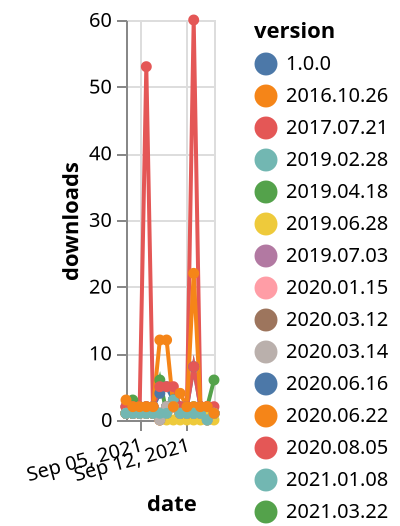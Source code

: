 {"$schema": "https://vega.github.io/schema/vega-lite/v5.json", "description": "A simple bar chart with embedded data.", "data": {"values": [{"date": "2021-09-03", "total": 520, "delta": 1, "version": "2021.03.22"}, {"date": "2021-09-04", "total": 523, "delta": 3, "version": "2021.03.22"}, {"date": "2021-09-05", "total": 524, "delta": 1, "version": "2021.03.22"}, {"date": "2021-09-06", "total": 525, "delta": 1, "version": "2021.03.22"}, {"date": "2021-09-07", "total": 527, "delta": 2, "version": "2021.03.22"}, {"date": "2021-09-08", "total": 533, "delta": 6, "version": "2021.03.22"}, {"date": "2021-09-09", "total": 534, "delta": 1, "version": "2021.03.22"}, {"date": "2021-09-10", "total": 537, "delta": 3, "version": "2021.03.22"}, {"date": "2021-09-11", "total": 538, "delta": 1, "version": "2021.03.22"}, {"date": "2021-09-12", "total": 539, "delta": 1, "version": "2021.03.22"}, {"date": "2021-09-13", "total": 541, "delta": 2, "version": "2021.03.22"}, {"date": "2021-09-14", "total": 542, "delta": 1, "version": "2021.03.22"}, {"date": "2021-09-15", "total": 544, "delta": 2, "version": "2021.03.22"}, {"date": "2021-09-16", "total": 550, "delta": 6, "version": "2021.03.22"}, {"date": "2021-09-03", "total": 170, "delta": 1, "version": "2020.06.16"}, {"date": "2021-09-04", "total": 171, "delta": 1, "version": "2020.06.16"}, {"date": "2021-09-05", "total": 172, "delta": 1, "version": "2020.06.16"}, {"date": "2021-09-06", "total": 173, "delta": 1, "version": "2020.06.16"}, {"date": "2021-09-07", "total": 174, "delta": 1, "version": "2020.06.16"}, {"date": "2021-09-08", "total": 175, "delta": 1, "version": "2020.06.16"}, {"date": "2021-09-09", "total": 177, "delta": 2, "version": "2020.06.16"}, {"date": "2021-09-10", "total": 179, "delta": 2, "version": "2020.06.16"}, {"date": "2021-09-11", "total": 180, "delta": 1, "version": "2020.06.16"}, {"date": "2021-09-12", "total": 181, "delta": 1, "version": "2020.06.16"}, {"date": "2021-09-13", "total": 182, "delta": 1, "version": "2020.06.16"}, {"date": "2021-09-14", "total": 183, "delta": 1, "version": "2020.06.16"}, {"date": "2021-09-15", "total": 184, "delta": 1, "version": "2020.06.16"}, {"date": "2021-09-16", "total": 185, "delta": 1, "version": "2020.06.16"}, {"date": "2021-09-03", "total": 219, "delta": 1, "version": "2020.01.15"}, {"date": "2021-09-04", "total": 220, "delta": 1, "version": "2020.01.15"}, {"date": "2021-09-05", "total": 221, "delta": 1, "version": "2020.01.15"}, {"date": "2021-09-06", "total": 222, "delta": 1, "version": "2020.01.15"}, {"date": "2021-09-07", "total": 223, "delta": 1, "version": "2020.01.15"}, {"date": "2021-09-08", "total": 223, "delta": 0, "version": "2020.01.15"}, {"date": "2021-09-09", "total": 224, "delta": 1, "version": "2020.01.15"}, {"date": "2021-09-10", "total": 226, "delta": 2, "version": "2020.01.15"}, {"date": "2021-09-11", "total": 227, "delta": 1, "version": "2020.01.15"}, {"date": "2021-09-12", "total": 228, "delta": 1, "version": "2020.01.15"}, {"date": "2021-09-13", "total": 229, "delta": 1, "version": "2020.01.15"}, {"date": "2021-09-14", "total": 230, "delta": 1, "version": "2020.01.15"}, {"date": "2021-09-15", "total": 230, "delta": 0, "version": "2020.01.15"}, {"date": "2021-09-16", "total": 231, "delta": 1, "version": "2020.01.15"}, {"date": "2021-09-03", "total": 272, "delta": 1, "version": "2019.07.03"}, {"date": "2021-09-04", "total": 273, "delta": 1, "version": "2019.07.03"}, {"date": "2021-09-05", "total": 274, "delta": 1, "version": "2019.07.03"}, {"date": "2021-09-06", "total": 275, "delta": 1, "version": "2019.07.03"}, {"date": "2021-09-07", "total": 276, "delta": 1, "version": "2019.07.03"}, {"date": "2021-09-08", "total": 277, "delta": 1, "version": "2019.07.03"}, {"date": "2021-09-09", "total": 278, "delta": 1, "version": "2019.07.03"}, {"date": "2021-09-10", "total": 280, "delta": 2, "version": "2019.07.03"}, {"date": "2021-09-11", "total": 281, "delta": 1, "version": "2019.07.03"}, {"date": "2021-09-12", "total": 282, "delta": 1, "version": "2019.07.03"}, {"date": "2021-09-13", "total": 283, "delta": 1, "version": "2019.07.03"}, {"date": "2021-09-14", "total": 284, "delta": 1, "version": "2019.07.03"}, {"date": "2021-09-15", "total": 285, "delta": 1, "version": "2019.07.03"}, {"date": "2021-09-16", "total": 286, "delta": 1, "version": "2019.07.03"}, {"date": "2021-09-03", "total": 3563, "delta": 2, "version": "1.0.0"}, {"date": "2021-09-04", "total": 3565, "delta": 2, "version": "1.0.0"}, {"date": "2021-09-05", "total": 3567, "delta": 2, "version": "1.0.0"}, {"date": "2021-09-06", "total": 3569, "delta": 2, "version": "1.0.0"}, {"date": "2021-09-07", "total": 3571, "delta": 2, "version": "1.0.0"}, {"date": "2021-09-08", "total": 3575, "delta": 4, "version": "1.0.0"}, {"date": "2021-09-09", "total": 3580, "delta": 5, "version": "1.0.0"}, {"date": "2021-09-10", "total": 3583, "delta": 3, "version": "1.0.0"}, {"date": "2021-09-11", "total": 3585, "delta": 2, "version": "1.0.0"}, {"date": "2021-09-12", "total": 3587, "delta": 2, "version": "1.0.0"}, {"date": "2021-09-13", "total": 3595, "delta": 8, "version": "1.0.0"}, {"date": "2021-09-14", "total": 3597, "delta": 2, "version": "1.0.0"}, {"date": "2021-09-15", "total": 3598, "delta": 1, "version": "1.0.0"}, {"date": "2021-09-16", "total": 3599, "delta": 1, "version": "1.0.0"}, {"date": "2021-09-03", "total": 205, "delta": 1, "version": "2021.01.08"}, {"date": "2021-09-04", "total": 206, "delta": 1, "version": "2021.01.08"}, {"date": "2021-09-05", "total": 207, "delta": 1, "version": "2021.01.08"}, {"date": "2021-09-06", "total": 208, "delta": 1, "version": "2021.01.08"}, {"date": "2021-09-07", "total": 209, "delta": 1, "version": "2021.01.08"}, {"date": "2021-09-08", "total": 210, "delta": 1, "version": "2021.01.08"}, {"date": "2021-09-09", "total": 212, "delta": 2, "version": "2021.01.08"}, {"date": "2021-09-10", "total": 215, "delta": 3, "version": "2021.01.08"}, {"date": "2021-09-11", "total": 216, "delta": 1, "version": "2021.01.08"}, {"date": "2021-09-12", "total": 218, "delta": 2, "version": "2021.01.08"}, {"date": "2021-09-13", "total": 219, "delta": 1, "version": "2021.01.08"}, {"date": "2021-09-14", "total": 220, "delta": 1, "version": "2021.01.08"}, {"date": "2021-09-15", "total": 221, "delta": 1, "version": "2021.01.08"}, {"date": "2021-09-16", "total": 222, "delta": 1, "version": "2021.01.08"}, {"date": "2021-09-08", "total": 10, "delta": 0, "version": "2021.09.06"}, {"date": "2021-09-09", "total": 19, "delta": 0, "version": "2021.09.06"}, {"date": "2021-09-10", "total": 23, "delta": 0, "version": "2021.09.06"}, {"date": "2021-09-11", "total": 25, "delta": 0, "version": "2021.09.06"}, {"date": "2021-09-12", "total": 28, "delta": 0, "version": "2021.09.06"}, {"date": "2021-09-13", "total": 32, "delta": 0, "version": "2021.09.06"}, {"date": "2021-09-14", "total": 34, "delta": 0, "version": "2021.09.06"}, {"date": "2021-09-15", "total": 35, "delta": 0, "version": "2021.09.06"}, {"date": "2021-09-16", "total": 36, "delta": 0, "version": "2021.09.06"}, {"date": "2021-09-03", "total": 15477, "delta": 2, "version": "2017.07.21"}, {"date": "2021-09-04", "total": 15479, "delta": 2, "version": "2017.07.21"}, {"date": "2021-09-05", "total": 15481, "delta": 2, "version": "2017.07.21"}, {"date": "2021-09-06", "total": 15483, "delta": 2, "version": "2017.07.21"}, {"date": "2021-09-07", "total": 15485, "delta": 2, "version": "2017.07.21"}, {"date": "2021-09-08", "total": 15490, "delta": 5, "version": "2017.07.21"}, {"date": "2021-09-09", "total": 15495, "delta": 5, "version": "2017.07.21"}, {"date": "2021-09-10", "total": 15500, "delta": 5, "version": "2017.07.21"}, {"date": "2021-09-11", "total": 15502, "delta": 2, "version": "2017.07.21"}, {"date": "2021-09-12", "total": 15504, "delta": 2, "version": "2017.07.21"}, {"date": "2021-09-13", "total": 15512, "delta": 8, "version": "2017.07.21"}, {"date": "2021-09-14", "total": 15514, "delta": 2, "version": "2017.07.21"}, {"date": "2021-09-15", "total": 15516, "delta": 2, "version": "2017.07.21"}, {"date": "2021-09-16", "total": 15517, "delta": 1, "version": "2017.07.21"}, {"date": "2021-09-03", "total": 255, "delta": 1, "version": "2019.04.18"}, {"date": "2021-09-04", "total": 256, "delta": 1, "version": "2019.04.18"}, {"date": "2021-09-05", "total": 257, "delta": 1, "version": "2019.04.18"}, {"date": "2021-09-06", "total": 258, "delta": 1, "version": "2019.04.18"}, {"date": "2021-09-07", "total": 259, "delta": 1, "version": "2019.04.18"}, {"date": "2021-09-08", "total": 260, "delta": 1, "version": "2019.04.18"}, {"date": "2021-09-09", "total": 261, "delta": 1, "version": "2019.04.18"}, {"date": "2021-09-10", "total": 263, "delta": 2, "version": "2019.04.18"}, {"date": "2021-09-11", "total": 264, "delta": 1, "version": "2019.04.18"}, {"date": "2021-09-12", "total": 265, "delta": 1, "version": "2019.04.18"}, {"date": "2021-09-13", "total": 266, "delta": 1, "version": "2019.04.18"}, {"date": "2021-09-14", "total": 267, "delta": 1, "version": "2019.04.18"}, {"date": "2021-09-15", "total": 268, "delta": 1, "version": "2019.04.18"}, {"date": "2021-09-16", "total": 269, "delta": 1, "version": "2019.04.18"}, {"date": "2021-09-03", "total": 6183, "delta": 2, "version": "2020.08.05"}, {"date": "2021-09-04", "total": 6184, "delta": 1, "version": "2020.08.05"}, {"date": "2021-09-05", "total": 6185, "delta": 1, "version": "2020.08.05"}, {"date": "2021-09-06", "total": 6238, "delta": 53, "version": "2020.08.05"}, {"date": "2021-09-07", "total": 6239, "delta": 1, "version": "2020.08.05"}, {"date": "2021-09-08", "total": 6240, "delta": 1, "version": "2020.08.05"}, {"date": "2021-09-09", "total": 6241, "delta": 1, "version": "2020.08.05"}, {"date": "2021-09-10", "total": 6243, "delta": 2, "version": "2020.08.05"}, {"date": "2021-09-11", "total": 6244, "delta": 1, "version": "2020.08.05"}, {"date": "2021-09-12", "total": 6246, "delta": 2, "version": "2020.08.05"}, {"date": "2021-09-13", "total": 6306, "delta": 60, "version": "2020.08.05"}, {"date": "2021-09-14", "total": 6308, "delta": 2, "version": "2020.08.05"}, {"date": "2021-09-15", "total": 6310, "delta": 2, "version": "2020.08.05"}, {"date": "2021-09-16", "total": 6312, "delta": 2, "version": "2020.08.05"}, {"date": "2021-09-03", "total": 234, "delta": 1, "version": "2020.06.22"}, {"date": "2021-09-04", "total": 235, "delta": 1, "version": "2020.06.22"}, {"date": "2021-09-05", "total": 236, "delta": 1, "version": "2020.06.22"}, {"date": "2021-09-06", "total": 237, "delta": 1, "version": "2020.06.22"}, {"date": "2021-09-07", "total": 238, "delta": 1, "version": "2020.06.22"}, {"date": "2021-09-08", "total": 239, "delta": 1, "version": "2020.06.22"}, {"date": "2021-09-09", "total": 240, "delta": 1, "version": "2020.06.22"}, {"date": "2021-09-10", "total": 242, "delta": 2, "version": "2020.06.22"}, {"date": "2021-09-11", "total": 243, "delta": 1, "version": "2020.06.22"}, {"date": "2021-09-12", "total": 244, "delta": 1, "version": "2020.06.22"}, {"date": "2021-09-13", "total": 246, "delta": 2, "version": "2020.06.22"}, {"date": "2021-09-14", "total": 247, "delta": 1, "version": "2020.06.22"}, {"date": "2021-09-15", "total": 248, "delta": 1, "version": "2020.06.22"}, {"date": "2021-09-16", "total": 249, "delta": 1, "version": "2020.06.22"}, {"date": "2021-09-03", "total": 221, "delta": 1, "version": "2019.06.28"}, {"date": "2021-09-04", "total": 222, "delta": 1, "version": "2019.06.28"}, {"date": "2021-09-05", "total": 223, "delta": 1, "version": "2019.06.28"}, {"date": "2021-09-06", "total": 224, "delta": 1, "version": "2019.06.28"}, {"date": "2021-09-07", "total": 225, "delta": 1, "version": "2019.06.28"}, {"date": "2021-09-08", "total": 226, "delta": 1, "version": "2019.06.28"}, {"date": "2021-09-09", "total": 227, "delta": 1, "version": "2019.06.28"}, {"date": "2021-09-10", "total": 229, "delta": 2, "version": "2019.06.28"}, {"date": "2021-09-11", "total": 230, "delta": 1, "version": "2019.06.28"}, {"date": "2021-09-12", "total": 231, "delta": 1, "version": "2019.06.28"}, {"date": "2021-09-13", "total": 232, "delta": 1, "version": "2019.06.28"}, {"date": "2021-09-14", "total": 233, "delta": 1, "version": "2019.06.28"}, {"date": "2021-09-15", "total": 234, "delta": 1, "version": "2019.06.28"}, {"date": "2021-09-16", "total": 235, "delta": 1, "version": "2019.06.28"}, {"date": "2021-09-03", "total": 193, "delta": 1, "version": "2020.03.12"}, {"date": "2021-09-04", "total": 194, "delta": 1, "version": "2020.03.12"}, {"date": "2021-09-05", "total": 195, "delta": 1, "version": "2020.03.12"}, {"date": "2021-09-06", "total": 196, "delta": 1, "version": "2020.03.12"}, {"date": "2021-09-07", "total": 197, "delta": 1, "version": "2020.03.12"}, {"date": "2021-09-08", "total": 197, "delta": 0, "version": "2020.03.12"}, {"date": "2021-09-09", "total": 199, "delta": 2, "version": "2020.03.12"}, {"date": "2021-09-10", "total": 201, "delta": 2, "version": "2020.03.12"}, {"date": "2021-09-11", "total": 202, "delta": 1, "version": "2020.03.12"}, {"date": "2021-09-12", "total": 203, "delta": 1, "version": "2020.03.12"}, {"date": "2021-09-13", "total": 204, "delta": 1, "version": "2020.03.12"}, {"date": "2021-09-14", "total": 205, "delta": 1, "version": "2020.03.12"}, {"date": "2021-09-15", "total": 205, "delta": 0, "version": "2020.03.12"}, {"date": "2021-09-16", "total": 206, "delta": 1, "version": "2020.03.12"}, {"date": "2021-09-03", "total": 289, "delta": 1, "version": "2020.03.14"}, {"date": "2021-09-04", "total": 290, "delta": 1, "version": "2020.03.14"}, {"date": "2021-09-05", "total": 291, "delta": 1, "version": "2020.03.14"}, {"date": "2021-09-06", "total": 292, "delta": 1, "version": "2020.03.14"}, {"date": "2021-09-07", "total": 293, "delta": 1, "version": "2020.03.14"}, {"date": "2021-09-08", "total": 293, "delta": 0, "version": "2020.03.14"}, {"date": "2021-09-09", "total": 295, "delta": 2, "version": "2020.03.14"}, {"date": "2021-09-10", "total": 297, "delta": 2, "version": "2020.03.14"}, {"date": "2021-09-11", "total": 298, "delta": 1, "version": "2020.03.14"}, {"date": "2021-09-12", "total": 299, "delta": 1, "version": "2020.03.14"}, {"date": "2021-09-13", "total": 300, "delta": 1, "version": "2020.03.14"}, {"date": "2021-09-14", "total": 301, "delta": 1, "version": "2020.03.14"}, {"date": "2021-09-15", "total": 301, "delta": 0, "version": "2020.03.14"}, {"date": "2021-09-16", "total": 302, "delta": 1, "version": "2020.03.14"}, {"date": "2021-09-03", "total": 281, "delta": 1, "version": "2019.02.28"}, {"date": "2021-09-04", "total": 282, "delta": 1, "version": "2019.02.28"}, {"date": "2021-09-05", "total": 283, "delta": 1, "version": "2019.02.28"}, {"date": "2021-09-06", "total": 284, "delta": 1, "version": "2019.02.28"}, {"date": "2021-09-07", "total": 285, "delta": 1, "version": "2019.02.28"}, {"date": "2021-09-08", "total": 286, "delta": 1, "version": "2019.02.28"}, {"date": "2021-09-09", "total": 287, "delta": 1, "version": "2019.02.28"}, {"date": "2021-09-10", "total": 289, "delta": 2, "version": "2019.02.28"}, {"date": "2021-09-11", "total": 290, "delta": 1, "version": "2019.02.28"}, {"date": "2021-09-12", "total": 291, "delta": 1, "version": "2019.02.28"}, {"date": "2021-09-13", "total": 292, "delta": 1, "version": "2019.02.28"}, {"date": "2021-09-14", "total": 293, "delta": 1, "version": "2019.02.28"}, {"date": "2021-09-15", "total": 293, "delta": 0, "version": "2019.02.28"}, {"date": "2021-09-16", "total": 294, "delta": 1, "version": "2019.02.28"}, {"date": "2021-09-03", "total": 8114, "delta": 3, "version": "2016.10.26"}, {"date": "2021-09-04", "total": 8116, "delta": 2, "version": "2016.10.26"}, {"date": "2021-09-05", "total": 8118, "delta": 2, "version": "2016.10.26"}, {"date": "2021-09-06", "total": 8120, "delta": 2, "version": "2016.10.26"}, {"date": "2021-09-07", "total": 8122, "delta": 2, "version": "2016.10.26"}, {"date": "2021-09-08", "total": 8134, "delta": 12, "version": "2016.10.26"}, {"date": "2021-09-09", "total": 8146, "delta": 12, "version": "2016.10.26"}, {"date": "2021-09-10", "total": 8148, "delta": 2, "version": "2016.10.26"}, {"date": "2021-09-11", "total": 8152, "delta": 4, "version": "2016.10.26"}, {"date": "2021-09-12", "total": 8154, "delta": 2, "version": "2016.10.26"}, {"date": "2021-09-13", "total": 8176, "delta": 22, "version": "2016.10.26"}, {"date": "2021-09-14", "total": 8178, "delta": 2, "version": "2016.10.26"}, {"date": "2021-09-15", "total": 8180, "delta": 2, "version": "2016.10.26"}, {"date": "2021-09-16", "total": 8181, "delta": 1, "version": "2016.10.26"}]}, "width": "container", "mark": {"type": "line", "point": {"filled": true}}, "encoding": {"x": {"field": "date", "type": "temporal", "timeUnit": "yearmonthdate", "title": "date", "axis": {"labelAngle": -15}}, "y": {"field": "delta", "type": "quantitative", "title": "downloads"}, "color": {"field": "version", "type": "nominal"}, "tooltip": {"field": "delta"}}}